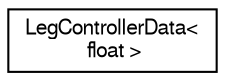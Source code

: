 digraph "Graphical Class Hierarchy"
{
  edge [fontname="FreeSans",fontsize="10",labelfontname="FreeSans",labelfontsize="10"];
  node [fontname="FreeSans",fontsize="10",shape=record];
  rankdir="LR";
  Node1 [label="LegControllerData\<\l float \>",height=0.2,width=0.4,color="black", fillcolor="white", style="filled",URL="$d7/d6e/struct_leg_controller_data.html"];
}
